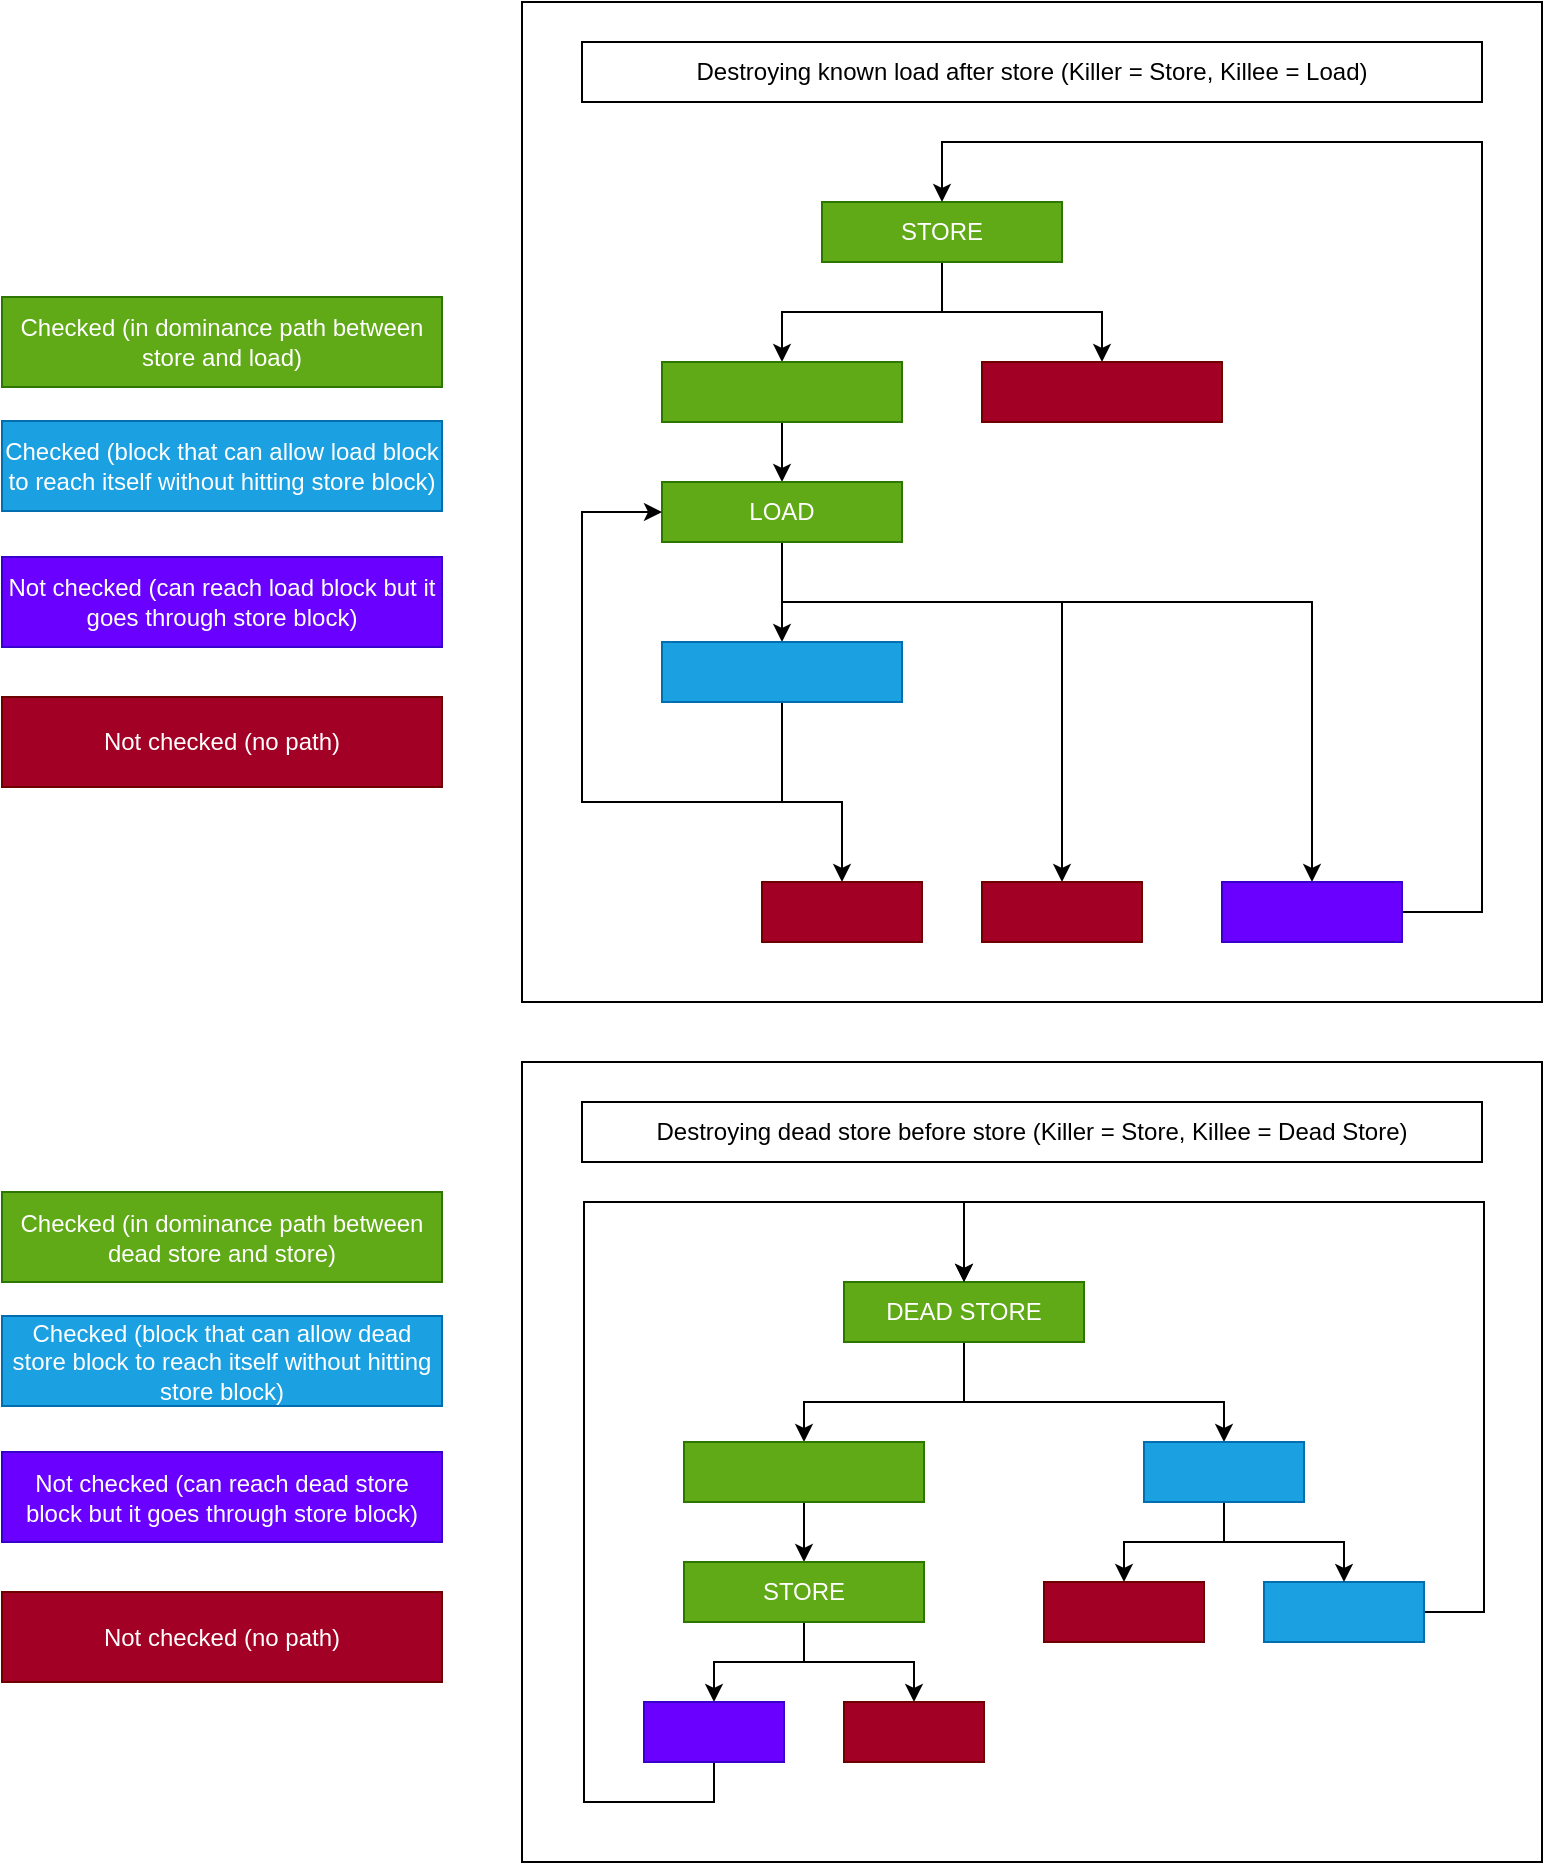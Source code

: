 <mxfile version="15.5.4" type="embed"><diagram id="lKBanZO2-mpPXdXCWVmd" name="Strona-1"><mxGraphModel dx="2493" dy="2270" grid="1" gridSize="10" guides="1" tooltips="1" connect="1" arrows="1" fold="1" page="1" pageScale="1" pageWidth="827" pageHeight="1169" math="0" shadow="0"><root><mxCell id="0"/><mxCell id="1" parent="0"/><mxCell id="7JRMfcrFJeAGxShlU-EV-49" value="" style="rounded=0;whiteSpace=wrap;html=1;" parent="1" vertex="1"><mxGeometry x="170" y="520" width="510" height="400" as="geometry"/></mxCell><mxCell id="7JRMfcrFJeAGxShlU-EV-27" value="" style="rounded=0;whiteSpace=wrap;html=1;" parent="1" vertex="1"><mxGeometry x="170" y="-10" width="510" height="500" as="geometry"/></mxCell><mxCell id="7JRMfcrFJeAGxShlU-EV-6" style="edgeStyle=orthogonalEdgeStyle;rounded=0;orthogonalLoop=1;jettySize=auto;html=1;" parent="1" source="7JRMfcrFJeAGxShlU-EV-1" target="7JRMfcrFJeAGxShlU-EV-2" edge="1"><mxGeometry relative="1" as="geometry"/></mxCell><mxCell id="7JRMfcrFJeAGxShlU-EV-7" style="edgeStyle=orthogonalEdgeStyle;rounded=0;orthogonalLoop=1;jettySize=auto;html=1;entryX=0.5;entryY=0;entryDx=0;entryDy=0;" parent="1" source="7JRMfcrFJeAGxShlU-EV-1" target="7JRMfcrFJeAGxShlU-EV-5" edge="1"><mxGeometry relative="1" as="geometry"/></mxCell><mxCell id="7JRMfcrFJeAGxShlU-EV-1" value="STORE" style="rounded=0;whiteSpace=wrap;html=1;fillColor=#60a917;strokeColor=#2D7600;fontColor=#ffffff;" parent="1" vertex="1"><mxGeometry x="320" y="90" width="120" height="30" as="geometry"/></mxCell><mxCell id="7JRMfcrFJeAGxShlU-EV-9" style="edgeStyle=orthogonalEdgeStyle;rounded=0;orthogonalLoop=1;jettySize=auto;html=1;" parent="1" source="7JRMfcrFJeAGxShlU-EV-2" target="7JRMfcrFJeAGxShlU-EV-8" edge="1"><mxGeometry relative="1" as="geometry"/></mxCell><mxCell id="7JRMfcrFJeAGxShlU-EV-2" value="" style="rounded=0;whiteSpace=wrap;html=1;fillColor=#60a917;strokeColor=#2D7600;fontColor=#ffffff;" parent="1" vertex="1"><mxGeometry x="240" y="170" width="120" height="30" as="geometry"/></mxCell><mxCell id="7JRMfcrFJeAGxShlU-EV-5" value="" style="rounded=0;whiteSpace=wrap;html=1;fillColor=#a20025;strokeColor=#6F0000;fontColor=#ffffff;" parent="1" vertex="1"><mxGeometry x="400" y="170" width="120" height="30" as="geometry"/></mxCell><mxCell id="7JRMfcrFJeAGxShlU-EV-11" style="edgeStyle=orthogonalEdgeStyle;rounded=0;orthogonalLoop=1;jettySize=auto;html=1;entryX=0.5;entryY=0;entryDx=0;entryDy=0;" parent="1" source="7JRMfcrFJeAGxShlU-EV-8" target="7JRMfcrFJeAGxShlU-EV-10" edge="1"><mxGeometry relative="1" as="geometry"/></mxCell><mxCell id="7JRMfcrFJeAGxShlU-EV-18" style="edgeStyle=orthogonalEdgeStyle;rounded=0;orthogonalLoop=1;jettySize=auto;html=1;entryX=0.5;entryY=0;entryDx=0;entryDy=0;" parent="1" source="7JRMfcrFJeAGxShlU-EV-8" target="7JRMfcrFJeAGxShlU-EV-19" edge="1"><mxGeometry relative="1" as="geometry"><mxPoint x="510" y="430" as="targetPoint"/><Array as="points"><mxPoint x="300" y="290"/><mxPoint x="440" y="290"/></Array></mxGeometry></mxCell><mxCell id="7JRMfcrFJeAGxShlU-EV-21" style="edgeStyle=orthogonalEdgeStyle;rounded=0;orthogonalLoop=1;jettySize=auto;html=1;" parent="1" source="7JRMfcrFJeAGxShlU-EV-8" target="7JRMfcrFJeAGxShlU-EV-20" edge="1"><mxGeometry relative="1" as="geometry"><Array as="points"><mxPoint x="300" y="290"/><mxPoint x="565" y="290"/></Array></mxGeometry></mxCell><mxCell id="7JRMfcrFJeAGxShlU-EV-8" value="LOAD" style="rounded=0;whiteSpace=wrap;html=1;fillColor=#60a917;strokeColor=#2D7600;fontColor=#ffffff;" parent="1" vertex="1"><mxGeometry x="240" y="230" width="120" height="30" as="geometry"/></mxCell><mxCell id="7JRMfcrFJeAGxShlU-EV-12" style="edgeStyle=orthogonalEdgeStyle;rounded=0;orthogonalLoop=1;jettySize=auto;html=1;" parent="1" source="7JRMfcrFJeAGxShlU-EV-10" edge="1"><mxGeometry relative="1" as="geometry"><mxPoint x="240" y="245" as="targetPoint"/><Array as="points"><mxPoint x="300" y="390"/><mxPoint x="200" y="390"/><mxPoint x="200" y="245"/><mxPoint x="240" y="245"/></Array></mxGeometry></mxCell><mxCell id="7JRMfcrFJeAGxShlU-EV-17" style="edgeStyle=orthogonalEdgeStyle;rounded=0;orthogonalLoop=1;jettySize=auto;html=1;" parent="1" source="7JRMfcrFJeAGxShlU-EV-10" target="7JRMfcrFJeAGxShlU-EV-15" edge="1"><mxGeometry relative="1" as="geometry"><Array as="points"><mxPoint x="300" y="390"/><mxPoint x="330" y="390"/></Array></mxGeometry></mxCell><mxCell id="7JRMfcrFJeAGxShlU-EV-10" value="" style="rounded=0;whiteSpace=wrap;html=1;fillColor=#1ba1e2;strokeColor=#006EAF;fontColor=#ffffff;" parent="1" vertex="1"><mxGeometry x="240" y="310" width="120" height="30" as="geometry"/></mxCell><mxCell id="7JRMfcrFJeAGxShlU-EV-15" value="" style="rounded=0;whiteSpace=wrap;html=1;fillColor=#a20025;strokeColor=#6F0000;fontColor=#ffffff;" parent="1" vertex="1"><mxGeometry x="290" y="430" width="80" height="30" as="geometry"/></mxCell><mxCell id="7JRMfcrFJeAGxShlU-EV-19" value="" style="rounded=0;whiteSpace=wrap;html=1;fillColor=#a20025;strokeColor=#6F0000;fontColor=#ffffff;" parent="1" vertex="1"><mxGeometry x="400" y="430" width="80" height="30" as="geometry"/></mxCell><mxCell id="7JRMfcrFJeAGxShlU-EV-22" style="edgeStyle=orthogonalEdgeStyle;rounded=0;orthogonalLoop=1;jettySize=auto;html=1;" parent="1" source="7JRMfcrFJeAGxShlU-EV-20" target="7JRMfcrFJeAGxShlU-EV-1" edge="1"><mxGeometry relative="1" as="geometry"><Array as="points"><mxPoint x="650" y="445"/><mxPoint x="650" y="60"/><mxPoint x="380" y="60"/></Array></mxGeometry></mxCell><mxCell id="7JRMfcrFJeAGxShlU-EV-20" value="" style="rounded=0;whiteSpace=wrap;html=1;fillColor=#6a00ff;strokeColor=#3700CC;fontColor=#ffffff;" parent="1" vertex="1"><mxGeometry x="520" y="430" width="90" height="30" as="geometry"/></mxCell><mxCell id="7JRMfcrFJeAGxShlU-EV-23" value="Checked (in dominance path between store and load)" style="rounded=0;whiteSpace=wrap;html=1;fillColor=#60a917;strokeColor=#2D7600;fontColor=#ffffff;" parent="1" vertex="1"><mxGeometry x="-90" y="137.5" width="220" height="45" as="geometry"/></mxCell><mxCell id="7JRMfcrFJeAGxShlU-EV-24" value="Checked (block that can allow load block to reach itself without hitting store block)" style="rounded=0;whiteSpace=wrap;html=1;fillColor=#1ba1e2;strokeColor=#006EAF;fontColor=#ffffff;" parent="1" vertex="1"><mxGeometry x="-90" y="199.5" width="220" height="45" as="geometry"/></mxCell><mxCell id="7JRMfcrFJeAGxShlU-EV-25" value="Not checked (can reach load block but it goes through store block)" style="rounded=0;whiteSpace=wrap;html=1;fillColor=#6a00ff;strokeColor=#3700CC;fontColor=#ffffff;" parent="1" vertex="1"><mxGeometry x="-90" y="267.5" width="220" height="45" as="geometry"/></mxCell><mxCell id="7JRMfcrFJeAGxShlU-EV-26" value="Not checked (no path)" style="rounded=0;whiteSpace=wrap;html=1;fillColor=#f8cecc;strokeColor=#b85450;" parent="1" vertex="1"><mxGeometry x="-90" y="337.5" width="220" height="45" as="geometry"/></mxCell><mxCell id="7JRMfcrFJeAGxShlU-EV-28" value="Destroying known load after store (Killer = Store, Killee = Load)" style="rounded=0;whiteSpace=wrap;html=1;" parent="1" vertex="1"><mxGeometry x="200" y="10" width="450" height="30" as="geometry"/></mxCell><mxCell id="7JRMfcrFJeAGxShlU-EV-34" style="edgeStyle=orthogonalEdgeStyle;rounded=0;orthogonalLoop=1;jettySize=auto;html=1;" parent="1" source="7JRMfcrFJeAGxShlU-EV-30" target="7JRMfcrFJeAGxShlU-EV-31" edge="1"><mxGeometry relative="1" as="geometry"><Array as="points"><mxPoint x="391" y="690"/><mxPoint x="311" y="690"/></Array></mxGeometry></mxCell><mxCell id="7JRMfcrFJeAGxShlU-EV-35" style="edgeStyle=orthogonalEdgeStyle;rounded=0;orthogonalLoop=1;jettySize=auto;html=1;entryX=0.5;entryY=0;entryDx=0;entryDy=0;" parent="1" source="7JRMfcrFJeAGxShlU-EV-30" target="7JRMfcrFJeAGxShlU-EV-45" edge="1"><mxGeometry relative="1" as="geometry"><mxPoint x="591" y="710" as="targetPoint"/><Array as="points"><mxPoint x="391" y="690"/><mxPoint x="521" y="690"/></Array></mxGeometry></mxCell><mxCell id="7JRMfcrFJeAGxShlU-EV-30" value="DEAD STORE" style="rounded=0;whiteSpace=wrap;html=1;fillColor=#60a917;strokeColor=#2D7600;fontColor=#ffffff;" parent="1" vertex="1"><mxGeometry x="331" y="630" width="120" height="30" as="geometry"/></mxCell><mxCell id="7JRMfcrFJeAGxShlU-EV-37" style="edgeStyle=orthogonalEdgeStyle;rounded=0;orthogonalLoop=1;jettySize=auto;html=1;" parent="1" source="7JRMfcrFJeAGxShlU-EV-31" target="7JRMfcrFJeAGxShlU-EV-36" edge="1"><mxGeometry relative="1" as="geometry"/></mxCell><mxCell id="7JRMfcrFJeAGxShlU-EV-31" value="" style="rounded=0;whiteSpace=wrap;html=1;fillColor=#60a917;strokeColor=#2D7600;fontColor=#ffffff;" parent="1" vertex="1"><mxGeometry x="251" y="710" width="120" height="30" as="geometry"/></mxCell><mxCell id="7JRMfcrFJeAGxShlU-EV-40" style="edgeStyle=orthogonalEdgeStyle;rounded=0;orthogonalLoop=1;jettySize=auto;html=1;entryX=0.5;entryY=0;entryDx=0;entryDy=0;" parent="1" source="7JRMfcrFJeAGxShlU-EV-36" target="7JRMfcrFJeAGxShlU-EV-38" edge="1"><mxGeometry relative="1" as="geometry"/></mxCell><mxCell id="7JRMfcrFJeAGxShlU-EV-41" style="edgeStyle=orthogonalEdgeStyle;rounded=0;orthogonalLoop=1;jettySize=auto;html=1;" parent="1" source="7JRMfcrFJeAGxShlU-EV-36" target="7JRMfcrFJeAGxShlU-EV-39" edge="1"><mxGeometry relative="1" as="geometry"/></mxCell><mxCell id="7JRMfcrFJeAGxShlU-EV-36" value="STORE" style="rounded=0;whiteSpace=wrap;html=1;fillColor=#60a917;strokeColor=#2D7600;fontColor=#ffffff;" parent="1" vertex="1"><mxGeometry x="251" y="770" width="120" height="30" as="geometry"/></mxCell><mxCell id="7JRMfcrFJeAGxShlU-EV-38" value="" style="rounded=0;whiteSpace=wrap;html=1;fillColor=#f8cecc;strokeColor=#b85450;" parent="1" vertex="1"><mxGeometry x="331" y="840" width="70" height="30" as="geometry"/></mxCell><mxCell id="7JRMfcrFJeAGxShlU-EV-42" style="edgeStyle=orthogonalEdgeStyle;rounded=0;orthogonalLoop=1;jettySize=auto;html=1;" parent="1" source="7JRMfcrFJeAGxShlU-EV-39" target="7JRMfcrFJeAGxShlU-EV-30" edge="1"><mxGeometry relative="1" as="geometry"><Array as="points"><mxPoint x="266" y="890"/><mxPoint x="201" y="890"/><mxPoint x="201" y="590"/><mxPoint x="391" y="590"/></Array></mxGeometry></mxCell><mxCell id="7JRMfcrFJeAGxShlU-EV-39" value="" style="rounded=0;whiteSpace=wrap;html=1;fillColor=#6a00ff;strokeColor=#3700CC;fontColor=#ffffff;" parent="1" vertex="1"><mxGeometry x="231" y="840" width="70" height="30" as="geometry"/></mxCell><mxCell id="7JRMfcrFJeAGxShlU-EV-43" value="" style="rounded=0;whiteSpace=wrap;html=1;fillColor=#f8cecc;strokeColor=#b85450;" parent="1" vertex="1"><mxGeometry x="431" y="780" width="80" height="30" as="geometry"/></mxCell><mxCell id="7JRMfcrFJeAGxShlU-EV-48" style="edgeStyle=orthogonalEdgeStyle;rounded=0;orthogonalLoop=1;jettySize=auto;html=1;entryX=0.5;entryY=0;entryDx=0;entryDy=0;" parent="1" source="7JRMfcrFJeAGxShlU-EV-44" target="7JRMfcrFJeAGxShlU-EV-30" edge="1"><mxGeometry relative="1" as="geometry"><Array as="points"><mxPoint x="651" y="795"/><mxPoint x="651" y="590"/><mxPoint x="391" y="590"/></Array></mxGeometry></mxCell><mxCell id="7JRMfcrFJeAGxShlU-EV-44" value="" style="rounded=0;whiteSpace=wrap;html=1;fillColor=#1ba1e2;strokeColor=#006EAF;fontColor=#ffffff;" parent="1" vertex="1"><mxGeometry x="541" y="780" width="80" height="30" as="geometry"/></mxCell><mxCell id="7JRMfcrFJeAGxShlU-EV-46" style="edgeStyle=orthogonalEdgeStyle;rounded=0;orthogonalLoop=1;jettySize=auto;html=1;" parent="1" source="7JRMfcrFJeAGxShlU-EV-45" target="7JRMfcrFJeAGxShlU-EV-43" edge="1"><mxGeometry relative="1" as="geometry"/></mxCell><mxCell id="7JRMfcrFJeAGxShlU-EV-47" style="edgeStyle=orthogonalEdgeStyle;rounded=0;orthogonalLoop=1;jettySize=auto;html=1;entryX=0.5;entryY=0;entryDx=0;entryDy=0;" parent="1" source="7JRMfcrFJeAGxShlU-EV-45" target="7JRMfcrFJeAGxShlU-EV-44" edge="1"><mxGeometry relative="1" as="geometry"/></mxCell><mxCell id="7JRMfcrFJeAGxShlU-EV-45" value="" style="rounded=0;whiteSpace=wrap;html=1;fillColor=#1ba1e2;strokeColor=#006EAF;fontColor=#ffffff;" parent="1" vertex="1"><mxGeometry x="481" y="710" width="80" height="30" as="geometry"/></mxCell><mxCell id="7JRMfcrFJeAGxShlU-EV-50" value="Destroying dead store before store (Killer = Store, Killee = Dead Store)" style="rounded=0;whiteSpace=wrap;html=1;" parent="1" vertex="1"><mxGeometry x="200" y="540" width="450" height="30" as="geometry"/></mxCell><mxCell id="7JRMfcrFJeAGxShlU-EV-51" value="Checked (in dominance path between dead store and store)" style="rounded=0;whiteSpace=wrap;html=1;fillColor=#60a917;strokeColor=#2D7600;fontColor=#ffffff;" parent="1" vertex="1"><mxGeometry x="-90" y="585" width="220" height="45" as="geometry"/></mxCell><mxCell id="7JRMfcrFJeAGxShlU-EV-52" value="Checked (block that can allow dead store block to reach itself without hitting store block)" style="rounded=0;whiteSpace=wrap;html=1;fillColor=#1ba1e2;strokeColor=#006EAF;fontColor=#ffffff;" parent="1" vertex="1"><mxGeometry x="-90" y="647" width="220" height="45" as="geometry"/></mxCell><mxCell id="7JRMfcrFJeAGxShlU-EV-53" value="Not checked (can reach dead store block but it goes through store block)" style="rounded=0;whiteSpace=wrap;html=1;fillColor=#6a00ff;strokeColor=#3700CC;fontColor=#ffffff;" parent="1" vertex="1"><mxGeometry x="-90" y="715" width="220" height="45" as="geometry"/></mxCell><mxCell id="7JRMfcrFJeAGxShlU-EV-54" value="Not checked (no path)" style="rounded=0;whiteSpace=wrap;html=1;fillColor=#f8cecc;strokeColor=#b85450;" parent="1" vertex="1"><mxGeometry x="-90" y="785" width="220" height="45" as="geometry"/></mxCell><mxCell id="2" value="Not checked (no path)" style="rounded=0;whiteSpace=wrap;html=1;fillColor=#a20025;strokeColor=#6F0000;fontColor=#ffffff;" parent="1" vertex="1"><mxGeometry x="-90" y="337.5" width="220" height="45" as="geometry"/></mxCell><mxCell id="3" value="Not checked (no path)" style="rounded=0;whiteSpace=wrap;html=1;fillColor=#a20025;strokeColor=#6F0000;fontColor=#ffffff;" parent="1" vertex="1"><mxGeometry x="-90" y="785" width="220" height="45" as="geometry"/></mxCell><mxCell id="4" value="" style="rounded=0;whiteSpace=wrap;html=1;fillColor=#a20025;strokeColor=#6F0000;fontColor=#ffffff;" parent="1" vertex="1"><mxGeometry x="331" y="840" width="70" height="30" as="geometry"/></mxCell><mxCell id="5" value="" style="rounded=0;whiteSpace=wrap;html=1;fillColor=#a20025;strokeColor=#6F0000;fontColor=#ffffff;" parent="1" vertex="1"><mxGeometry x="431" y="780" width="80" height="30" as="geometry"/></mxCell></root></mxGraphModel></diagram></mxfile>
